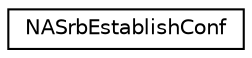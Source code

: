 digraph "Graphical Class Hierarchy"
{
 // LATEX_PDF_SIZE
  edge [fontname="Helvetica",fontsize="10",labelfontname="Helvetica",labelfontsize="10"];
  node [fontname="Helvetica",fontsize="10",shape=record];
  rankdir="LR";
  Node0 [label="NASrbEstablishConf",height=0.2,width=0.4,color="black", fillcolor="white", style="filled",URL="$structNASrbEstablishConf.html",tooltip=" "];
}
